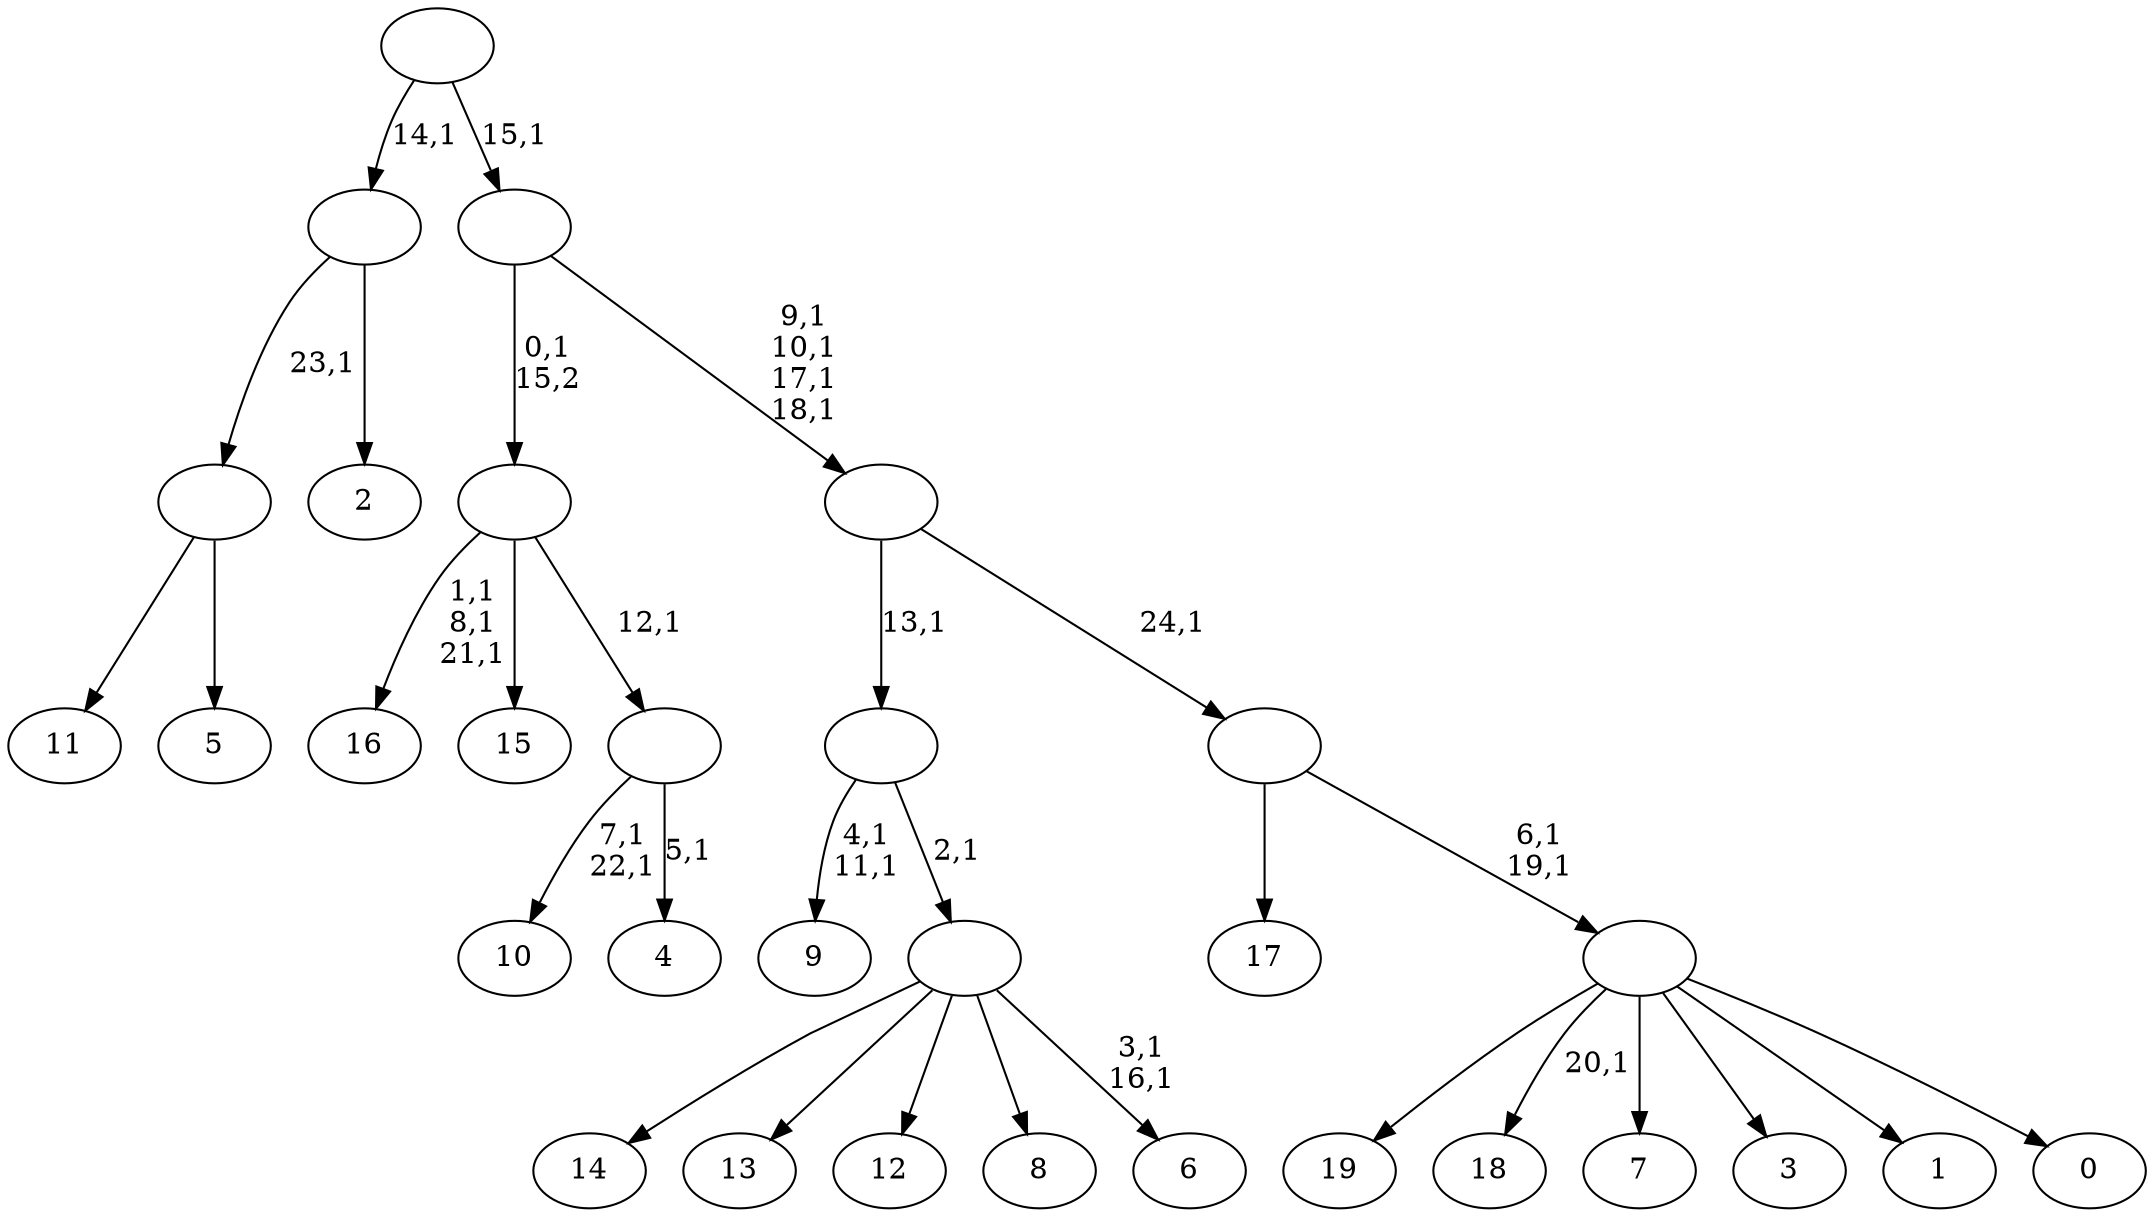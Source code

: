 digraph T {
	45 [label="19"]
	44 [label="18"]
	42 [label="17"]
	41 [label="16"]
	37 [label="15"]
	36 [label="14"]
	35 [label="13"]
	34 [label="12"]
	33 [label="11"]
	32 [label="10"]
	29 [label="9"]
	26 [label="8"]
	25 [label="7"]
	24 [label="6"]
	21 [label=""]
	20 [label=""]
	19 [label="5"]
	18 [label=""]
	17 [label="4"]
	15 [label=""]
	14 [label=""]
	13 [label="3"]
	12 [label="2"]
	11 [label=""]
	10 [label="1"]
	9 [label="0"]
	8 [label=""]
	6 [label=""]
	5 [label=""]
	1 [label=""]
	0 [label=""]
	21 -> 24 [label="3,1\n16,1"]
	21 -> 36 [label=""]
	21 -> 35 [label=""]
	21 -> 34 [label=""]
	21 -> 26 [label=""]
	20 -> 29 [label="4,1\n11,1"]
	20 -> 21 [label="2,1"]
	18 -> 33 [label=""]
	18 -> 19 [label=""]
	15 -> 17 [label="5,1"]
	15 -> 32 [label="7,1\n22,1"]
	14 -> 41 [label="1,1\n8,1\n21,1"]
	14 -> 37 [label=""]
	14 -> 15 [label="12,1"]
	11 -> 18 [label="23,1"]
	11 -> 12 [label=""]
	8 -> 44 [label="20,1"]
	8 -> 45 [label=""]
	8 -> 25 [label=""]
	8 -> 13 [label=""]
	8 -> 10 [label=""]
	8 -> 9 [label=""]
	6 -> 8 [label="6,1\n19,1"]
	6 -> 42 [label=""]
	5 -> 20 [label="13,1"]
	5 -> 6 [label="24,1"]
	1 -> 5 [label="9,1\n10,1\n17,1\n18,1"]
	1 -> 14 [label="0,1\n15,2"]
	0 -> 11 [label="14,1"]
	0 -> 1 [label="15,1"]
}
